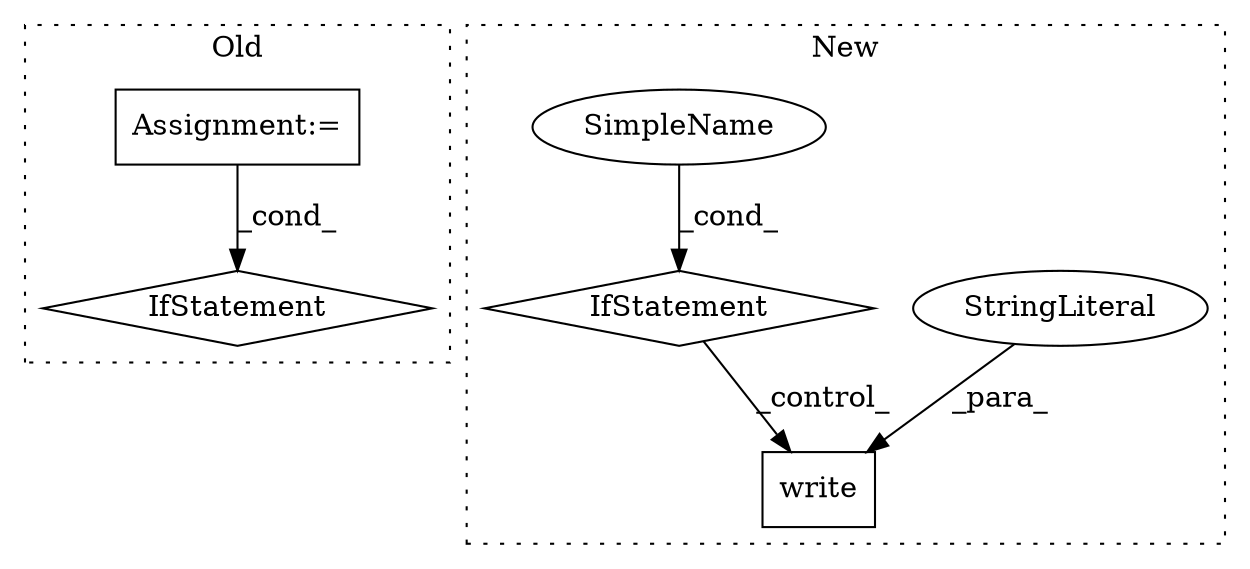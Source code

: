 digraph G {
subgraph cluster0 {
1 [label="IfStatement" a="25" s="177,190" l="4,2" shape="diamond"];
3 [label="Assignment:=" a="7" s="140" l="1" shape="box"];
label = "Old";
style="dotted";
}
subgraph cluster1 {
2 [label="write" a="32" s="185,200" l="6,1" shape="box"];
4 [label="StringLiteral" a="45" s="191" l="9" shape="ellipse"];
5 [label="IfStatement" a="25" s="76,109" l="4,2" shape="diamond"];
6 [label="SimpleName" a="42" s="" l="" shape="ellipse"];
label = "New";
style="dotted";
}
3 -> 1 [label="_cond_"];
4 -> 2 [label="_para_"];
5 -> 2 [label="_control_"];
6 -> 5 [label="_cond_"];
}